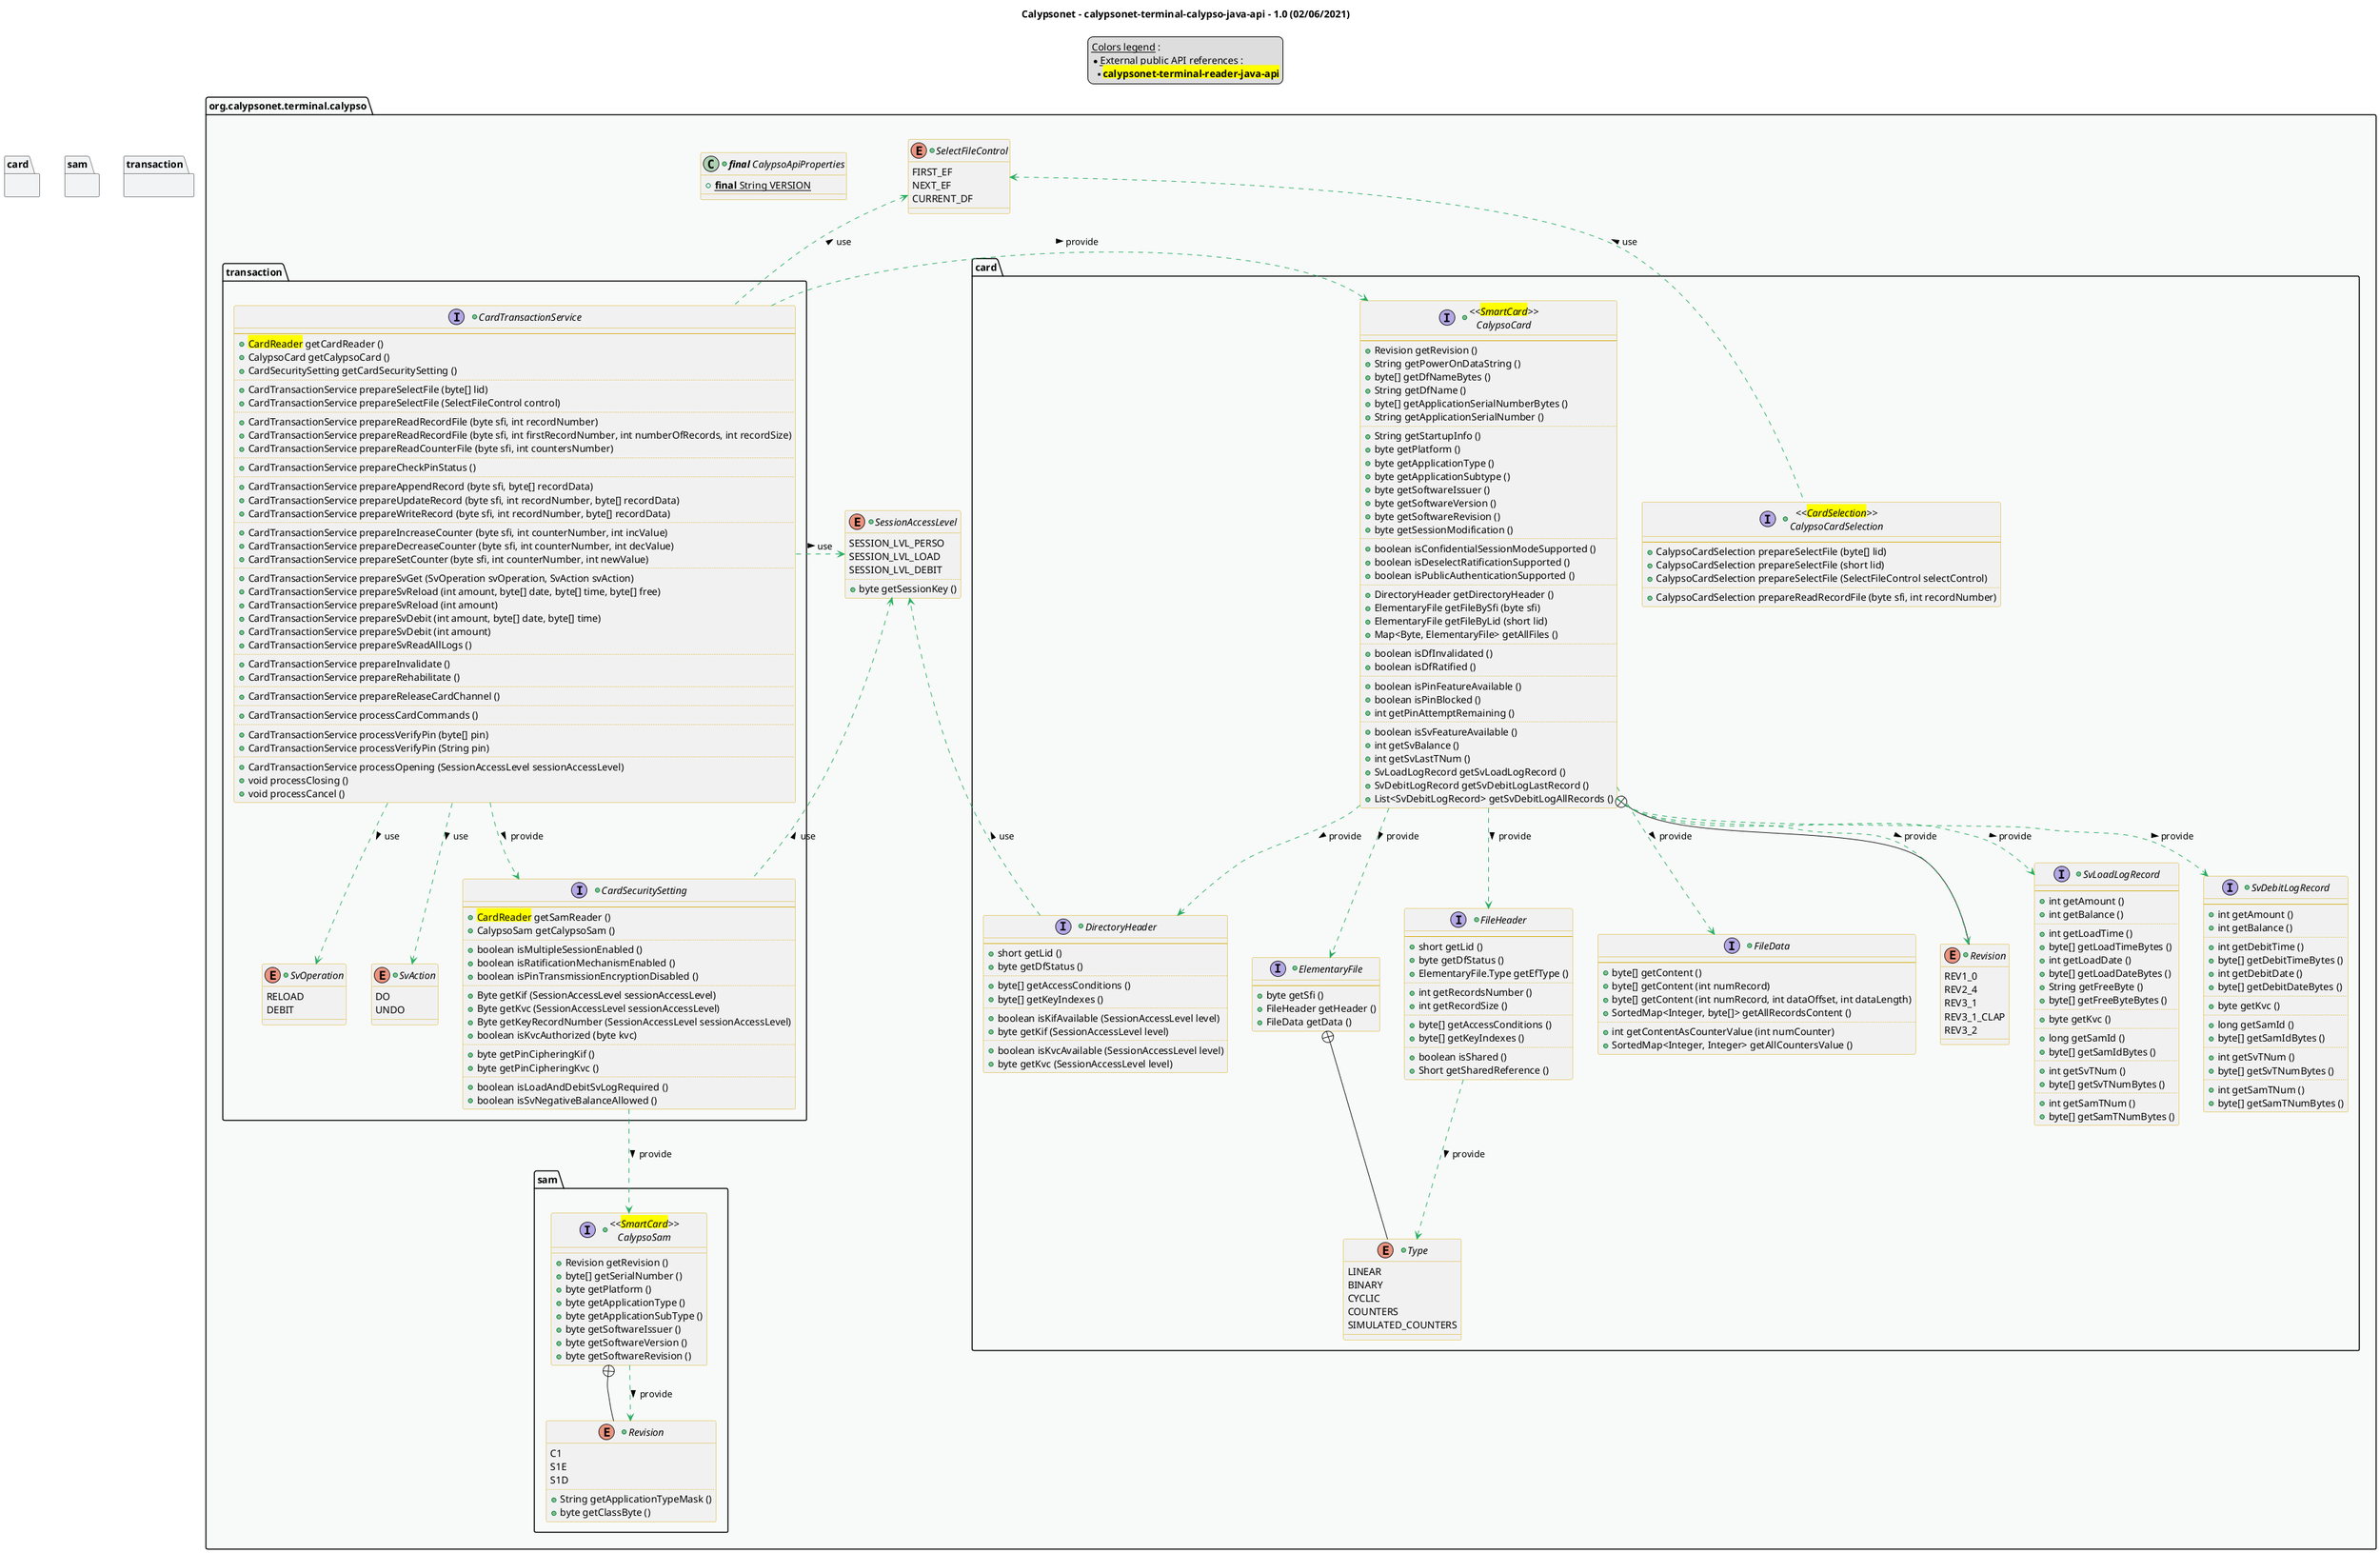 @startuml
title
    Calypsonet - calypsonet-terminal-calypso-java-api - 1.0 (02/06/2021)
end title

' == THEME ==

'Couleurs issues de : https://htmlcolorcodes.com/fr/tableau-de-couleur/tableau-de-couleur-design-plat/
!define C_GREY1 F8F9F9
!define C_GREY2 F2F3F4
!define C_GREY3 E5E7E9
!define C_GREY4 D7DBDD
!define C_GREY5 CACFD2
!define C_GREY6 BDC3C7
!define C_LINK 3498DB
!define C_USE 27AE60

skinparam Shadowing false
skinparam ClassFontStyle italic
skinparam ClassBorderColor #D4AC0D
skinparam stereotypeABorderColor #A9DCDF
skinparam stereotypeIBorderColor #B4A7E5
skinparam stereotypeCBorderColor #ADD1B2
skinparam stereotypeEBorderColor #EB93DF
' Red
skinparam ClassBackgroundColor<<red>> #FDEDEC
skinparam ClassBorderColor<<red>> #E74C3C
hide <<red>> stereotype
' Purple
skinparam ClassBackgroundColor<<purple>> #F4ECF7
skinparam ClassBorderColor<<purple>> #8E44AD
hide <<purple>> stereotype
' blue
skinparam ClassBackgroundColor<<blue>> #EBF5FB
skinparam ClassBorderColor<<blue>> #3498DB
hide <<blue>> stereotype
' Green
skinparam ClassBackgroundColor<<green>> #E9F7EF
skinparam ClassBorderColor<<green>> #27AE60
hide <<green>> stereotype
' Grey
skinparam ClassBackgroundColor<<grey>> #EAECEE
skinparam ClassBorderColor<<grey>> #2C3E50
hide <<grey>> stereotype

' == CONTENT ==

legend top
    __Colors legend__ :
    * __External public API references__ :
    ** <back:yellow>**calypsonet-terminal-reader-java-api**</back>
end legend

package "org.calypsonet.terminal.calypso" as api {

    +class "**final** CalypsoApiProperties" as ApiProperties {
        +{static} **final** String VERSION
    }
    +enum SessionAccessLevel {
        SESSION_LVL_PERSO
        SESSION_LVL_LOAD
        SESSION_LVL_DEBIT
        ..
        +byte getSessionKey ()
    }
    +enum SelectFileControl {
        FIRST_EF
        NEXT_EF
        CURRENT_DF
    }

    package card {
        +interface "<<<back:yellow>CardSelection</back>>>\nCalypsoCardSelection" as CalypsoCardSelection {
            --
            +CalypsoCardSelection prepareSelectFile (byte[] lid)
            +CalypsoCardSelection prepareSelectFile (short lid)
            +CalypsoCardSelection prepareSelectFile (SelectFileControl selectControl)
            ..
            +CalypsoCardSelection prepareReadRecordFile (byte sfi, int recordNumber)
        }
        +interface "<<<back:yellow>SmartCard</back>>>\nCalypsoCard" as CalypsoCard {
            --
            +Revision getRevision ()
            +String getPowerOnDataString ()
            +byte[] getDfNameBytes ()
            +String getDfName ()
            +byte[] getApplicationSerialNumberBytes ()
            +String getApplicationSerialNumber ()
            ..
            +String getStartupInfo ()
            +byte getPlatform ()
            +byte getApplicationType ()
            +byte getApplicationSubtype ()
            +byte getSoftwareIssuer ()
            +byte getSoftwareVersion ()
            +byte getSoftwareRevision ()
            +byte getSessionModification ()
            ..
            +boolean isConfidentialSessionModeSupported ()
            +boolean isDeselectRatificationSupported ()
            +boolean isPublicAuthenticationSupported ()
            ..
            +DirectoryHeader getDirectoryHeader ()
            +ElementaryFile getFileBySfi (byte sfi)
            +ElementaryFile getFileByLid (short lid)
            +Map<Byte, ElementaryFile> getAllFiles ()
            ..
            +boolean isDfInvalidated ()
            +boolean isDfRatified ()
            ..
            +boolean isPinFeatureAvailable ()
            +boolean isPinBlocked ()
            +int getPinAttemptRemaining ()
            ..
            +boolean isSvFeatureAvailable ()
            +int getSvBalance ()
            +int getSvLastTNum ()
            +SvLoadLogRecord getSvLoadLogRecord ()
            +SvDebitLogRecord getSvDebitLogLastRecord ()
            +List<SvDebitLogRecord> getSvDebitLogAllRecords ()
        }
        +interface DirectoryHeader {
            --
            +short getLid ()
            +byte getDfStatus ()
            ..
            +byte[] getAccessConditions ()
            +byte[] getKeyIndexes ()
            ..
            +boolean isKifAvailable (SessionAccessLevel level)
            +byte getKif (SessionAccessLevel level)
            ..
            +boolean isKvcAvailable (SessionAccessLevel level)
            +byte getKvc (SessionAccessLevel level)
        }
        +interface ElementaryFile {
            --
            +byte getSfi ()
            +FileHeader getHeader ()
            +FileData getData ()
        }
        +interface FileHeader {
            --
            +short getLid ()
            +byte getDfStatus ()
            +ElementaryFile.Type getEfType ()
            ..
            +int getRecordsNumber ()
            +int getRecordSize ()
            ..
            +byte[] getAccessConditions ()
            +byte[] getKeyIndexes ()
            ..
            +boolean isShared ()
            +Short getSharedReference ()
        }
        +enum "Type" as FileType {
            LINEAR
            BINARY
            CYCLIC
            COUNTERS
            SIMULATED_COUNTERS
        }
        +interface FileData {
            --
            +byte[] getContent ()
            +byte[] getContent (int numRecord)
            +byte[] getContent (int numRecord, int dataOffset, int dataLength)
            +SortedMap<Integer, byte[]> getAllRecordsContent ()
            ..
            +int getContentAsCounterValue (int numCounter)
            +SortedMap<Integer, Integer> getAllCountersValue ()
        }
        +enum "Revision" as CardRevision {
            REV1_0
            REV2_4
            REV3_1
            REV3_1_CLAP
            REV3_2
        }
        +interface SvLoadLogRecord {
            --
            +int getAmount ()
            +int getBalance ()
            ..
            +int getLoadTime ()
            +byte[] getLoadTimeBytes ()
            +int getLoadDate ()
            +byte[] getLoadDateBytes ()
            +String getFreeByte ()
            +byte[] getFreeByteBytes ()
            ..
            +byte getKvc ()
            ..
            +long getSamId ()
            +byte[] getSamIdBytes ()
            ..
            +int getSvTNum ()
            +byte[] getSvTNumBytes ()
            ..
            +int getSamTNum ()
            +byte[] getSamTNumBytes ()
        }
        +interface SvDebitLogRecord {
            --
            +int getAmount ()
            +int getBalance ()
            ..
            +int getDebitTime ()
            +byte[] getDebitTimeBytes ()
            +int getDebitDate ()
            +byte[] getDebitDateBytes ()
            ..
            +byte getKvc ()
            ..
            +long getSamId ()
            +byte[] getSamIdBytes ()
            ..
            +int getSvTNum ()
            +byte[] getSvTNumBytes ()
            ..
            +int getSamTNum ()
            +byte[] getSamTNumBytes ()
        }
    }
    package sam {
        +interface "<<<back:yellow>SmartCard</back>>>\nCalypsoSam" as CalypsoSam {
            +Revision getRevision ()
            +byte[] getSerialNumber ()
            +byte getPlatform ()
            +byte getApplicationType ()
            +byte getApplicationSubType ()
            +byte getSoftwareIssuer ()
            +byte getSoftwareVersion ()
            +byte getSoftwareRevision ()
        }
        +enum "Revision" as SamRevision {
            C1
            S1E
            S1D
            ..
            +String getApplicationTypeMask ()
            +byte getClassByte ()
        }
    }
    package transaction {
        +interface CardTransactionService {
            --
            +<back:yellow>CardReader</back> getCardReader ()
            +CalypsoCard getCalypsoCard ()
            +CardSecuritySetting getCardSecuritySetting ()
            ..
            +CardTransactionService prepareSelectFile (byte[] lid)
            +CardTransactionService prepareSelectFile (SelectFileControl control)
            ..
            +CardTransactionService prepareReadRecordFile (byte sfi, int recordNumber)
            +CardTransactionService prepareReadRecordFile (byte sfi, int firstRecordNumber, int numberOfRecords, int recordSize)
            +CardTransactionService prepareReadCounterFile (byte sfi, int countersNumber)
            ..
            +CardTransactionService prepareCheckPinStatus ()
            ..
            +CardTransactionService prepareAppendRecord (byte sfi, byte[] recordData)
            +CardTransactionService prepareUpdateRecord (byte sfi, int recordNumber, byte[] recordData)
            +CardTransactionService prepareWriteRecord (byte sfi, int recordNumber, byte[] recordData)
            ..
            +CardTransactionService prepareIncreaseCounter (byte sfi, int counterNumber, int incValue)
            +CardTransactionService prepareDecreaseCounter (byte sfi, int counterNumber, int decValue)
            +CardTransactionService prepareSetCounter (byte sfi, int counterNumber, int newValue)
            ..
            +CardTransactionService prepareSvGet (SvOperation svOperation, SvAction svAction)
            +CardTransactionService prepareSvReload (int amount, byte[] date, byte[] time, byte[] free)
            +CardTransactionService prepareSvReload (int amount)
            +CardTransactionService prepareSvDebit (int amount, byte[] date, byte[] time)
            +CardTransactionService prepareSvDebit (int amount)
            +CardTransactionService prepareSvReadAllLogs ()
            ..
            +CardTransactionService prepareInvalidate ()
            +CardTransactionService prepareRehabilitate ()
            ..
            +CardTransactionService prepareReleaseCardChannel ()
            ..
            +CardTransactionService processCardCommands ()
            ..
            +CardTransactionService processVerifyPin (byte[] pin)
            +CardTransactionService processVerifyPin (String pin)
            ..
            +CardTransactionService processOpening (SessionAccessLevel sessionAccessLevel)
            +void processClosing ()
            +void processCancel ()
        }
        +enum SvOperation {
            RELOAD
            DEBIT
        }
        +enum SvAction {
            DO
            UNDO
        }
        +interface CardSecuritySetting {
            --
            +<back:yellow>CardReader</back> getSamReader ()
            +CalypsoSam getCalypsoSam ()
            ..
            +boolean isMultipleSessionEnabled ()
            +boolean isRatificationMechanismEnabled ()
            +boolean isPinTransmissionEncryptionDisabled ()
            ..
            +Byte getKif (SessionAccessLevel sessionAccessLevel)
            +Byte getKvc (SessionAccessLevel sessionAccessLevel)
            +Byte getKeyRecordNumber (SessionAccessLevel sessionAccessLevel)
            +boolean isKvcAuthorized (byte kvc)
            ..
            +byte getPinCipheringKif ()
            +byte getPinCipheringKvc ()
            ..
            +boolean isLoadAndDebitSvLogRequired ()
            +boolean isSvNegativeBalanceAllowed ()
        }
    }
}

' Associations

CardTransactionService .up.> SessionAccessLevel #C_USE : use >
CardTransactionService ..> SvOperation #C_USE : use >
CardTransactionService ..> SvAction #C_USE : use >
CardTransactionService .up.> SelectFileControl #C_USE : use >
CardTransactionService ..> CalypsoCard #C_USE : provide >
CardTransactionService ..> CardSecuritySetting #C_USE : provide >

CardSecuritySetting .up.> SessionAccessLevel #C_USE : use >
CardSecuritySetting ..> CalypsoSam #C_USE : provide >

CalypsoSam +-- SamRevision
CalypsoSam ..> SamRevision #C_USE : provide >

CalypsoCardSelection .up.> SelectFileControl #C_USE : use >

CalypsoCard ..> DirectoryHeader #C_USE : provide >
CalypsoCard ..> ElementaryFile #C_USE : provide >
CalypsoCard ..> FileHeader #C_USE : provide >
CalypsoCard ..> FileData #C_USE : provide >
CalypsoCard +-- CardRevision
CalypsoCard ..> CardRevision #C_USE : provide >
CalypsoCard ..> SvLoadLogRecord #C_USE : provide >
CalypsoCard ..> SvDebitLogRecord #C_USE : provide >

DirectoryHeader ..> SessionAccessLevel #C_USE : use >

ElementaryFile +-- FileType

FileHeader ..> FileType #C_USE : provide >

' == LAYOUT ==

'CardRevision -[hidden]- SamCardResourceServiceBuilder

' == STYLE ==

package api #C_GREY1 {}
package card #C_GREY2 {}
package sam #C_GREY2 {}
package transaction #C_GREY2 {}


@enduml